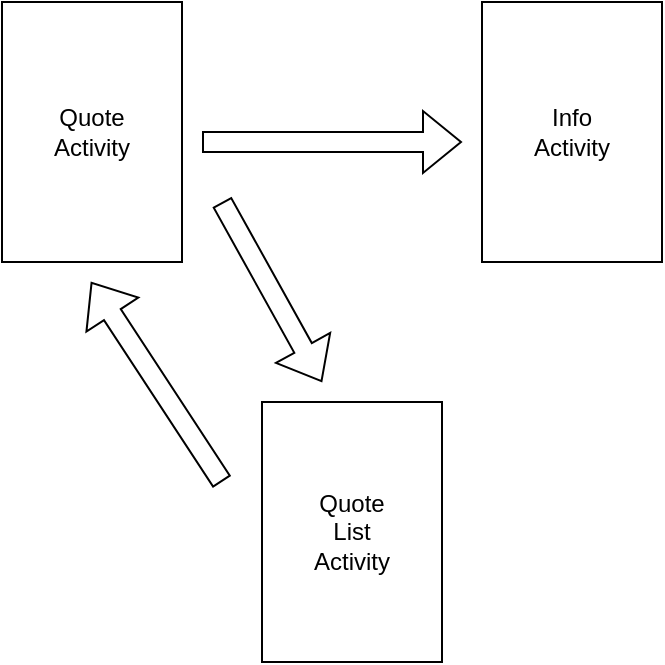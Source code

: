 <mxfile version="20.3.0" type="device" pages="3"><diagram id="jTeP5moRbxjIAlbNEpS_" name="Page-1"><mxGraphModel dx="770" dy="540" grid="1" gridSize="10" guides="1" tooltips="1" connect="1" arrows="1" fold="1" page="1" pageScale="1" pageWidth="827" pageHeight="1169" math="0" shadow="0"><root><mxCell id="0"/><mxCell id="1" parent="0"/><mxCell id="UDiUP1AxxxUT5OSaOm-a-1" value="Quote&lt;br&gt;Activity" style="rounded=0;whiteSpace=wrap;html=1;" parent="1" vertex="1"><mxGeometry x="140" y="80" width="90" height="130" as="geometry"/></mxCell><mxCell id="UDiUP1AxxxUT5OSaOm-a-2" value="Info&lt;br&gt;Activity" style="rounded=0;whiteSpace=wrap;html=1;" parent="1" vertex="1"><mxGeometry x="380" y="80" width="90" height="130" as="geometry"/></mxCell><mxCell id="UDiUP1AxxxUT5OSaOm-a-3" value="" style="shape=flexArrow;endArrow=classic;html=1;rounded=0;" parent="1" edge="1"><mxGeometry width="50" height="50" relative="1" as="geometry"><mxPoint x="240" y="150" as="sourcePoint"/><mxPoint x="370" y="150" as="targetPoint"/></mxGeometry></mxCell><mxCell id="UDiUP1AxxxUT5OSaOm-a-4" value="Quote&lt;br&gt;List&lt;br&gt;Activity" style="rounded=0;whiteSpace=wrap;html=1;" parent="1" vertex="1"><mxGeometry x="270" y="280" width="90" height="130" as="geometry"/></mxCell><mxCell id="UDiUP1AxxxUT5OSaOm-a-5" value="" style="shape=flexArrow;endArrow=classic;html=1;rounded=0;" parent="1" edge="1"><mxGeometry width="50" height="50" relative="1" as="geometry"><mxPoint x="250" y="180" as="sourcePoint"/><mxPoint x="300" y="270" as="targetPoint"/></mxGeometry></mxCell><mxCell id="UDiUP1AxxxUT5OSaOm-a-6" value="" style="shape=flexArrow;endArrow=classic;html=1;rounded=0;" parent="1" edge="1"><mxGeometry width="50" height="50" relative="1" as="geometry"><mxPoint x="250" y="320" as="sourcePoint"/><mxPoint x="184.5" y="220" as="targetPoint"/></mxGeometry></mxCell></root></mxGraphModel></diagram><diagram id="usFWd93N1cVAgwnN_qLN" name="Page-2"><mxGraphModel dx="770" dy="540" grid="1" gridSize="10" guides="1" tooltips="1" connect="1" arrows="1" fold="1" page="1" pageScale="1" pageWidth="827" pageHeight="1169" math="0" shadow="0"><root><mxCell id="0"/><mxCell id="1" parent="0"/><mxCell id="uV2iBrVRzwdStl6OsrFZ-1" value="Quote&lt;br&gt;Activity" style="rounded=0;whiteSpace=wrap;html=1;" parent="1" vertex="1"><mxGeometry x="150" y="110" width="120" height="60" as="geometry"/></mxCell><mxCell id="uV2iBrVRzwdStl6OsrFZ-2" value="QuoteScreen&lt;br&gt;ViewModel" style="rounded=0;whiteSpace=wrap;html=1;" parent="1" vertex="1"><mxGeometry x="370" y="130" width="120" height="60" as="geometry"/></mxCell><mxCell id="uV2iBrVRzwdStl6OsrFZ-3" value="" style="endArrow=classic;html=1;rounded=0;exitX=1;exitY=0.5;exitDx=0;exitDy=0;" parent="1" source="uV2iBrVRzwdStl6OsrFZ-1" target="uV2iBrVRzwdStl6OsrFZ-2" edge="1"><mxGeometry width="50" height="50" relative="1" as="geometry"><mxPoint x="340" y="280" as="sourcePoint"/><mxPoint x="390" y="230" as="targetPoint"/></mxGeometry></mxCell><mxCell id="uV2iBrVRzwdStl6OsrFZ-4" value="QuoteScreen" style="rounded=0;whiteSpace=wrap;html=1;" parent="1" vertex="1"><mxGeometry x="130" y="230" width="120" height="60" as="geometry"/></mxCell><mxCell id="uV2iBrVRzwdStl6OsrFZ-5" value="" style="endArrow=classic;html=1;rounded=0;exitX=0.5;exitY=1;exitDx=0;exitDy=0;entryX=0.567;entryY=0;entryDx=0;entryDy=0;entryPerimeter=0;" parent="1" source="uV2iBrVRzwdStl6OsrFZ-1" target="uV2iBrVRzwdStl6OsrFZ-4" edge="1"><mxGeometry width="50" height="50" relative="1" as="geometry"><mxPoint x="280" y="150" as="sourcePoint"/><mxPoint x="380" y="162.5" as="targetPoint"/></mxGeometry></mxCell></root></mxGraphModel></diagram><diagram id="6tUJw2VosrpW1cb5IO9m" name="Page-3"><mxGraphModel dx="770" dy="540" grid="1" gridSize="10" guides="1" tooltips="1" connect="1" arrows="1" fold="1" page="1" pageScale="1" pageWidth="827" pageHeight="1169" math="0" shadow="0"><root><mxCell id="0"/><mxCell id="1" parent="0"/><mxCell id="16H_X-NjjdkbfPYRZ3Sf-1" value="Quote&lt;br&gt;Activity" style="ellipse;whiteSpace=wrap;html=1;aspect=fixed;" parent="1" vertex="1"><mxGeometry x="160" y="70" width="80" height="80" as="geometry"/></mxCell><mxCell id="16H_X-NjjdkbfPYRZ3Sf-2" value="Quote&lt;br&gt;Service" style="ellipse;whiteSpace=wrap;html=1;aspect=fixed;" parent="1" vertex="1"><mxGeometry x="220" y="230" width="80" height="80" as="geometry"/></mxCell><mxCell id="16H_X-NjjdkbfPYRZ3Sf-3" value="QuoteList&lt;br&gt;Activity" style="ellipse;whiteSpace=wrap;html=1;aspect=fixed;" parent="1" vertex="1"><mxGeometry x="374" y="70" width="80" height="80" as="geometry"/></mxCell><mxCell id="16H_X-NjjdkbfPYRZ3Sf-4" value="" style="shape=flexArrow;endArrow=classic;html=1;rounded=0;" parent="1" edge="1"><mxGeometry width="50" height="50" relative="1" as="geometry"><mxPoint x="260" y="110" as="sourcePoint"/><mxPoint x="360" y="110" as="targetPoint"/></mxGeometry></mxCell><mxCell id="16H_X-NjjdkbfPYRZ3Sf-6" value="" style="endArrow=classic;html=1;rounded=0;" parent="1" edge="1"><mxGeometry width="50" height="50" relative="1" as="geometry"><mxPoint x="190" y="160" as="sourcePoint"/><mxPoint x="210" y="240" as="targetPoint"/></mxGeometry></mxCell><mxCell id="16H_X-NjjdkbfPYRZ3Sf-7" value="" style="endArrow=classic;html=1;rounded=0;" parent="1" edge="1"><mxGeometry width="50" height="50" relative="1" as="geometry"><mxPoint x="310" y="250" as="sourcePoint"/><mxPoint x="390" y="160" as="targetPoint"/></mxGeometry></mxCell><mxCell id="16H_X-NjjdkbfPYRZ3Sf-10" value="" style="shape=cylinder3;whiteSpace=wrap;html=1;boundedLbl=1;backgroundOutline=1;size=6;" parent="1" vertex="1"><mxGeometry x="280" y="280" width="30" height="40" as="geometry"/></mxCell><mxCell id="16H_X-NjjdkbfPYRZ3Sf-11" value="1" style="text;html=1;align=center;verticalAlign=middle;resizable=0;points=[];autosize=1;strokeColor=none;fillColor=none;" parent="1" vertex="1"><mxGeometry x="205" y="165" width="30" height="30" as="geometry"/></mxCell><mxCell id="16H_X-NjjdkbfPYRZ3Sf-12" value="2" style="text;html=1;align=center;verticalAlign=middle;resizable=0;points=[];autosize=1;strokeColor=none;fillColor=none;" parent="1" vertex="1"><mxGeometry x="340" y="220" width="30" height="30" as="geometry"/></mxCell></root></mxGraphModel></diagram></mxfile>